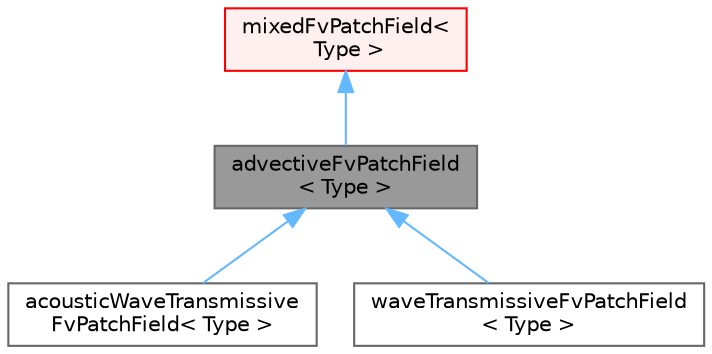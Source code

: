 digraph "advectiveFvPatchField&lt; Type &gt;"
{
 // LATEX_PDF_SIZE
  bgcolor="transparent";
  edge [fontname=Helvetica,fontsize=10,labelfontname=Helvetica,labelfontsize=10];
  node [fontname=Helvetica,fontsize=10,shape=box,height=0.2,width=0.4];
  Node1 [id="Node000001",label="advectiveFvPatchField\l\< Type \>",height=0.2,width=0.4,color="gray40", fillcolor="grey60", style="filled", fontcolor="black",tooltip="This boundary condition provides an advective outflow condition, based on solving DDt(W,..."];
  Node2 -> Node1 [id="edge1_Node000001_Node000002",dir="back",color="steelblue1",style="solid",tooltip=" "];
  Node2 [id="Node000002",label="mixedFvPatchField\<\l Type \>",height=0.2,width=0.4,color="red", fillcolor="#FFF0F0", style="filled",URL="$classFoam_1_1mixedFvPatchField.html",tooltip="This boundary condition provides a base class for 'mixed' type boundary conditions,..."];
  Node1 -> Node12 [id="edge2_Node000001_Node000012",dir="back",color="steelblue1",style="solid",tooltip=" "];
  Node12 [id="Node000012",label="acousticWaveTransmissive\lFvPatchField\< Type \>",height=0.2,width=0.4,color="gray40", fillcolor="white", style="filled",URL="$classFoam_1_1acousticWaveTransmissiveFvPatchField.html",tooltip="This boundary condition provides a wave transmissive outflow condition, based on solving DDt(W,..."];
  Node1 -> Node13 [id="edge3_Node000001_Node000013",dir="back",color="steelblue1",style="solid",tooltip=" "];
  Node13 [id="Node000013",label="waveTransmissiveFvPatchField\l\< Type \>",height=0.2,width=0.4,color="gray40", fillcolor="white", style="filled",URL="$classFoam_1_1waveTransmissiveFvPatchField.html",tooltip="This boundary condition provides a wave transmissive outflow condition, based on solving DDt(W,..."];
}
